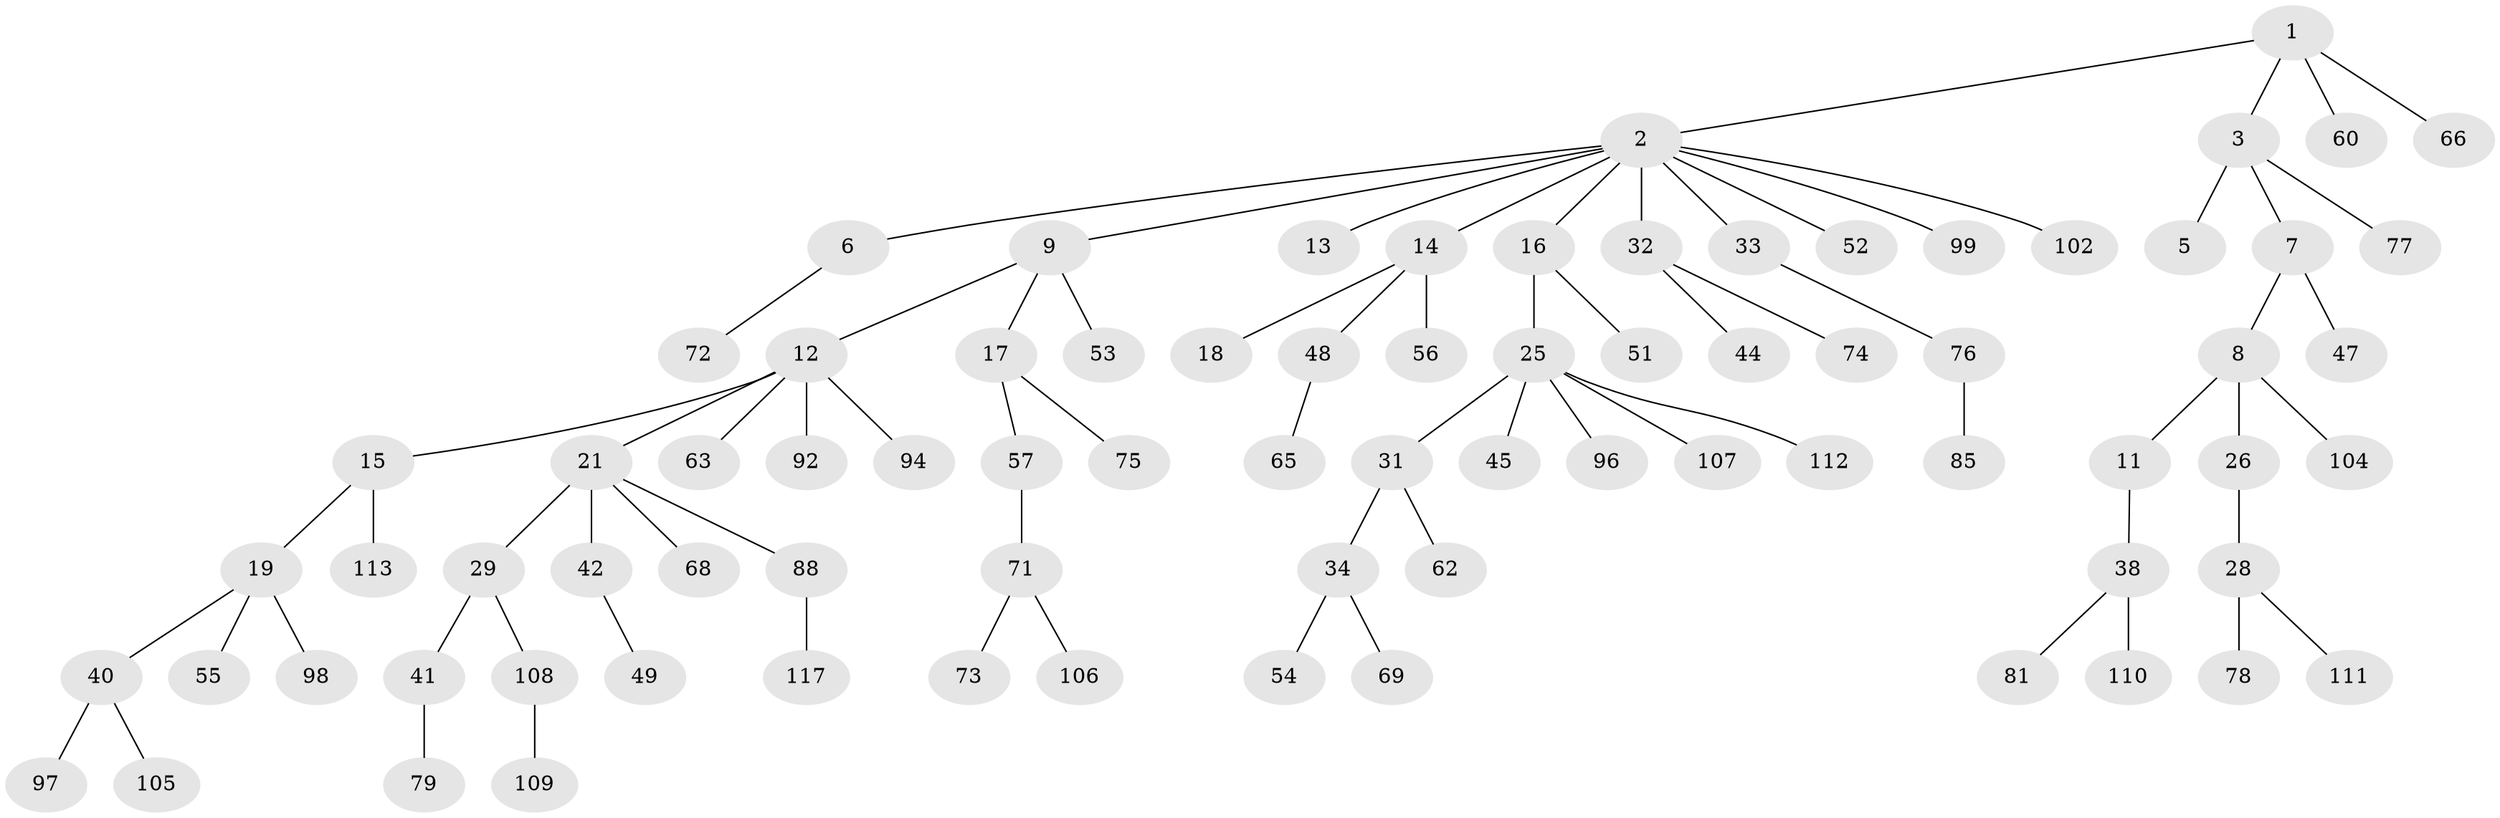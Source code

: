 // original degree distribution, {4: 0.06779661016949153, 8: 0.00847457627118644, 5: 0.025423728813559324, 2: 0.2627118644067797, 7: 0.00847457627118644, 3: 0.11016949152542373, 6: 0.01694915254237288, 1: 0.5}
// Generated by graph-tools (version 1.1) at 2025/11/02/27/25 16:11:26]
// undirected, 79 vertices, 78 edges
graph export_dot {
graph [start="1"]
  node [color=gray90,style=filled];
  1 [super="+20"];
  2 [super="+4"];
  3 [super="+23"];
  5 [super="+84"];
  6;
  7 [super="+22"];
  8 [super="+82"];
  9 [super="+10"];
  11;
  12 [super="+80"];
  13 [super="+50"];
  14 [super="+36"];
  15 [super="+37"];
  16;
  17 [super="+27"];
  18 [super="+95"];
  19 [super="+24"];
  21 [super="+30"];
  25 [super="+46"];
  26;
  28 [super="+43"];
  29 [super="+100"];
  31 [super="+64"];
  32 [super="+35"];
  33 [super="+87"];
  34 [super="+39"];
  38 [super="+58"];
  40 [super="+61"];
  41;
  42 [super="+59"];
  44;
  45;
  47;
  48;
  49;
  51;
  52 [super="+70"];
  53;
  54 [super="+83"];
  55;
  56;
  57;
  60 [super="+116"];
  62 [super="+67"];
  63;
  65 [super="+93"];
  66;
  68;
  69;
  71 [super="+115"];
  72;
  73 [super="+91"];
  74;
  75 [super="+86"];
  76 [super="+90"];
  77;
  78 [super="+101"];
  79;
  81;
  85 [super="+89"];
  88 [super="+103"];
  92;
  94;
  96;
  97;
  98;
  99;
  102;
  104;
  105;
  106;
  107;
  108 [super="+114"];
  109;
  110 [super="+118"];
  111;
  112;
  113;
  117;
  1 -- 2;
  1 -- 3;
  1 -- 66;
  1 -- 60;
  2 -- 9;
  2 -- 14;
  2 -- 16;
  2 -- 33;
  2 -- 52;
  2 -- 99;
  2 -- 32;
  2 -- 102;
  2 -- 6;
  2 -- 13;
  3 -- 5;
  3 -- 7;
  3 -- 77;
  6 -- 72;
  7 -- 8;
  7 -- 47;
  8 -- 11;
  8 -- 26;
  8 -- 104;
  9 -- 12;
  9 -- 17;
  9 -- 53;
  11 -- 38;
  12 -- 15;
  12 -- 21;
  12 -- 63;
  12 -- 92;
  12 -- 94;
  14 -- 18;
  14 -- 48;
  14 -- 56;
  15 -- 19;
  15 -- 113;
  16 -- 25;
  16 -- 51;
  17 -- 75;
  17 -- 57;
  19 -- 55;
  19 -- 40;
  19 -- 98;
  21 -- 29;
  21 -- 42;
  21 -- 68;
  21 -- 88;
  25 -- 31;
  25 -- 45;
  25 -- 107;
  25 -- 112;
  25 -- 96;
  26 -- 28;
  28 -- 111;
  28 -- 78;
  29 -- 41;
  29 -- 108;
  31 -- 34;
  31 -- 62;
  32 -- 74;
  32 -- 44;
  33 -- 76;
  34 -- 69;
  34 -- 54;
  38 -- 81;
  38 -- 110;
  40 -- 97;
  40 -- 105;
  41 -- 79;
  42 -- 49;
  48 -- 65;
  57 -- 71;
  71 -- 73;
  71 -- 106;
  76 -- 85;
  88 -- 117;
  108 -- 109;
}
